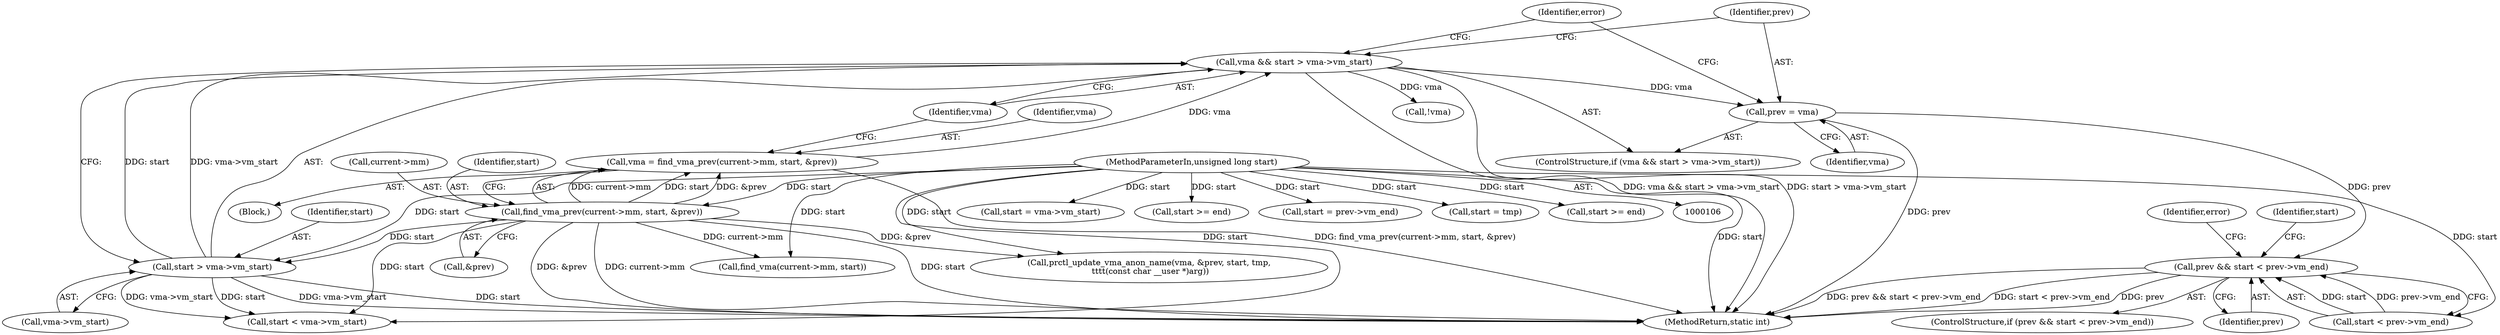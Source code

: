 digraph "0_Android_69bfe2d957d903521d32324190c2754cb073be15@pointer" {
"1000140" [label="(Call,prev = vma)"];
"1000133" [label="(Call,vma && start > vma->vm_start)"];
"1000123" [label="(Call,vma = find_vma_prev(current->mm, start, &prev))"];
"1000125" [label="(Call,find_vma_prev(current->mm, start, &prev))"];
"1000107" [label="(MethodParameterIn,unsigned long start)"];
"1000135" [label="(Call,start > vma->vm_start)"];
"1000207" [label="(Call,prev && start < prev->vm_end)"];
"1000165" [label="(Call,start = vma->vm_start)"];
"1000140" [label="(Call,prev = vma)"];
"1000146" [label="(Identifier,error)"];
"1000243" [label="(MethodReturn,static int)"];
"1000223" [label="(Call,start >= end)"];
"1000126" [label="(Call,current->mm)"];
"1000214" [label="(Call,start = prev->vm_end)"];
"1000125" [label="(Call,find_vma_prev(current->mm, start, &prev))"];
"1000206" [label="(ControlStructure,if (prev && start < prev->vm_end))"];
"1000207" [label="(Call,prev && start < prev->vm_end)"];
"1000107" [label="(MethodParameterIn,unsigned long start)"];
"1000133" [label="(Call,vma && start > vma->vm_start)"];
"1000208" [label="(Identifier,prev)"];
"1000209" [label="(Call,start < prev->vm_end)"];
"1000203" [label="(Call,start = tmp)"];
"1000110" [label="(Block,)"];
"1000150" [label="(Call,!vma)"];
"1000171" [label="(Call,start >= end)"];
"1000136" [label="(Identifier,start)"];
"1000215" [label="(Identifier,start)"];
"1000190" [label="(Call,prctl_update_vma_anon_name(vma, &prev, start, tmp,\n \t\t\t\t(const char __user *)arg))"];
"1000129" [label="(Identifier,start)"];
"1000137" [label="(Call,vma->vm_start)"];
"1000142" [label="(Identifier,vma)"];
"1000155" [label="(Call,start < vma->vm_start)"];
"1000123" [label="(Call,vma = find_vma_prev(current->mm, start, &prev))"];
"1000130" [label="(Call,&prev)"];
"1000220" [label="(Identifier,error)"];
"1000135" [label="(Call,start > vma->vm_start)"];
"1000134" [label="(Identifier,vma)"];
"1000132" [label="(ControlStructure,if (vma && start > vma->vm_start))"];
"1000238" [label="(Call,find_vma(current->mm, start))"];
"1000141" [label="(Identifier,prev)"];
"1000124" [label="(Identifier,vma)"];
"1000140" -> "1000132"  [label="AST: "];
"1000140" -> "1000142"  [label="CFG: "];
"1000141" -> "1000140"  [label="AST: "];
"1000142" -> "1000140"  [label="AST: "];
"1000146" -> "1000140"  [label="CFG: "];
"1000140" -> "1000243"  [label="DDG: prev"];
"1000133" -> "1000140"  [label="DDG: vma"];
"1000140" -> "1000207"  [label="DDG: prev"];
"1000133" -> "1000132"  [label="AST: "];
"1000133" -> "1000134"  [label="CFG: "];
"1000133" -> "1000135"  [label="CFG: "];
"1000134" -> "1000133"  [label="AST: "];
"1000135" -> "1000133"  [label="AST: "];
"1000141" -> "1000133"  [label="CFG: "];
"1000146" -> "1000133"  [label="CFG: "];
"1000133" -> "1000243"  [label="DDG: vma && start > vma->vm_start"];
"1000133" -> "1000243"  [label="DDG: start > vma->vm_start"];
"1000123" -> "1000133"  [label="DDG: vma"];
"1000135" -> "1000133"  [label="DDG: start"];
"1000135" -> "1000133"  [label="DDG: vma->vm_start"];
"1000133" -> "1000150"  [label="DDG: vma"];
"1000123" -> "1000110"  [label="AST: "];
"1000123" -> "1000125"  [label="CFG: "];
"1000124" -> "1000123"  [label="AST: "];
"1000125" -> "1000123"  [label="AST: "];
"1000134" -> "1000123"  [label="CFG: "];
"1000123" -> "1000243"  [label="DDG: find_vma_prev(current->mm, start, &prev)"];
"1000125" -> "1000123"  [label="DDG: current->mm"];
"1000125" -> "1000123"  [label="DDG: start"];
"1000125" -> "1000123"  [label="DDG: &prev"];
"1000125" -> "1000130"  [label="CFG: "];
"1000126" -> "1000125"  [label="AST: "];
"1000129" -> "1000125"  [label="AST: "];
"1000130" -> "1000125"  [label="AST: "];
"1000125" -> "1000243"  [label="DDG: &prev"];
"1000125" -> "1000243"  [label="DDG: current->mm"];
"1000125" -> "1000243"  [label="DDG: start"];
"1000107" -> "1000125"  [label="DDG: start"];
"1000125" -> "1000135"  [label="DDG: start"];
"1000125" -> "1000155"  [label="DDG: start"];
"1000125" -> "1000190"  [label="DDG: &prev"];
"1000125" -> "1000238"  [label="DDG: current->mm"];
"1000107" -> "1000106"  [label="AST: "];
"1000107" -> "1000243"  [label="DDG: start"];
"1000107" -> "1000135"  [label="DDG: start"];
"1000107" -> "1000155"  [label="DDG: start"];
"1000107" -> "1000165"  [label="DDG: start"];
"1000107" -> "1000171"  [label="DDG: start"];
"1000107" -> "1000190"  [label="DDG: start"];
"1000107" -> "1000203"  [label="DDG: start"];
"1000107" -> "1000209"  [label="DDG: start"];
"1000107" -> "1000214"  [label="DDG: start"];
"1000107" -> "1000223"  [label="DDG: start"];
"1000107" -> "1000238"  [label="DDG: start"];
"1000135" -> "1000137"  [label="CFG: "];
"1000136" -> "1000135"  [label="AST: "];
"1000137" -> "1000135"  [label="AST: "];
"1000135" -> "1000243"  [label="DDG: start"];
"1000135" -> "1000243"  [label="DDG: vma->vm_start"];
"1000135" -> "1000155"  [label="DDG: start"];
"1000135" -> "1000155"  [label="DDG: vma->vm_start"];
"1000207" -> "1000206"  [label="AST: "];
"1000207" -> "1000208"  [label="CFG: "];
"1000207" -> "1000209"  [label="CFG: "];
"1000208" -> "1000207"  [label="AST: "];
"1000209" -> "1000207"  [label="AST: "];
"1000215" -> "1000207"  [label="CFG: "];
"1000220" -> "1000207"  [label="CFG: "];
"1000207" -> "1000243"  [label="DDG: prev && start < prev->vm_end"];
"1000207" -> "1000243"  [label="DDG: start < prev->vm_end"];
"1000207" -> "1000243"  [label="DDG: prev"];
"1000209" -> "1000207"  [label="DDG: start"];
"1000209" -> "1000207"  [label="DDG: prev->vm_end"];
}

